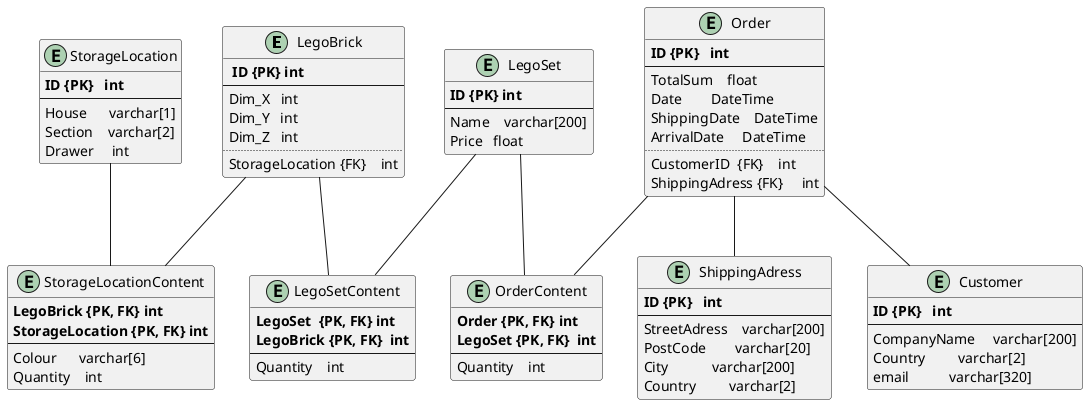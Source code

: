 @startuml Schema

entity LegoBrick{
    ** ID {PK}** **int**
    --
    Dim_X   int
    Dim_Y   int
    Dim_Z   int
    ..
    StorageLocation {FK}    int
}

entity StorageLocation{
    **ID {PK}   int**
    --
    House      varchar[1]
    Section    varchar[2]
    Drawer     int
}

entity LegoSet{
    **ID {PK} int**
    --
    Name    varchar[200]
    Price   float
}

entity Order{
    **ID {PK}   int**
    --
    TotalSum    float
    Date        DateTime
    ShippingDate    DateTime
    ArrivalDate     DateTime
    ..
    CustomerID  {FK}    int
    ShippingAdress {FK}     int
}

entity Customer{
    **ID {PK}   int**
    --
    CompanyName     varchar[200]
    Country         varchar[2]
    email           varchar[320]
}


entity LegoSetContent{
    **LegoSet  {PK, FK} int**
    **LegoBrick {PK, FK}  int**
    --
    Quantity    int 
}

entity ShippingAdress{
    **ID {PK}   int**
    --
    StreetAdress    varchar[200]
    PostCode        varchar[20]
    City            varchar[200]
    Country         varchar[2]
}

entity OrderContent{
    **Order {PK, FK} int**
    **LegoSet {PK, FK}  int**
    --
    Quantity    int
}

entity StorageLocationContent{
    **LegoBrick {PK, FK} int**
    **StorageLocation {PK, FK} int**
    --
    Colour      varchar[6]
    Quantity    int
}

LegoBrick -- StorageLocationContent
LegoBrick -- LegoSetContent

StorageLocation -- StorageLocationContent

LegoSet -- LegoSetContent
LegoSet -- OrderContent

Order -- OrderContent
Order -- Customer
Order -- ShippingAdress

@enduml